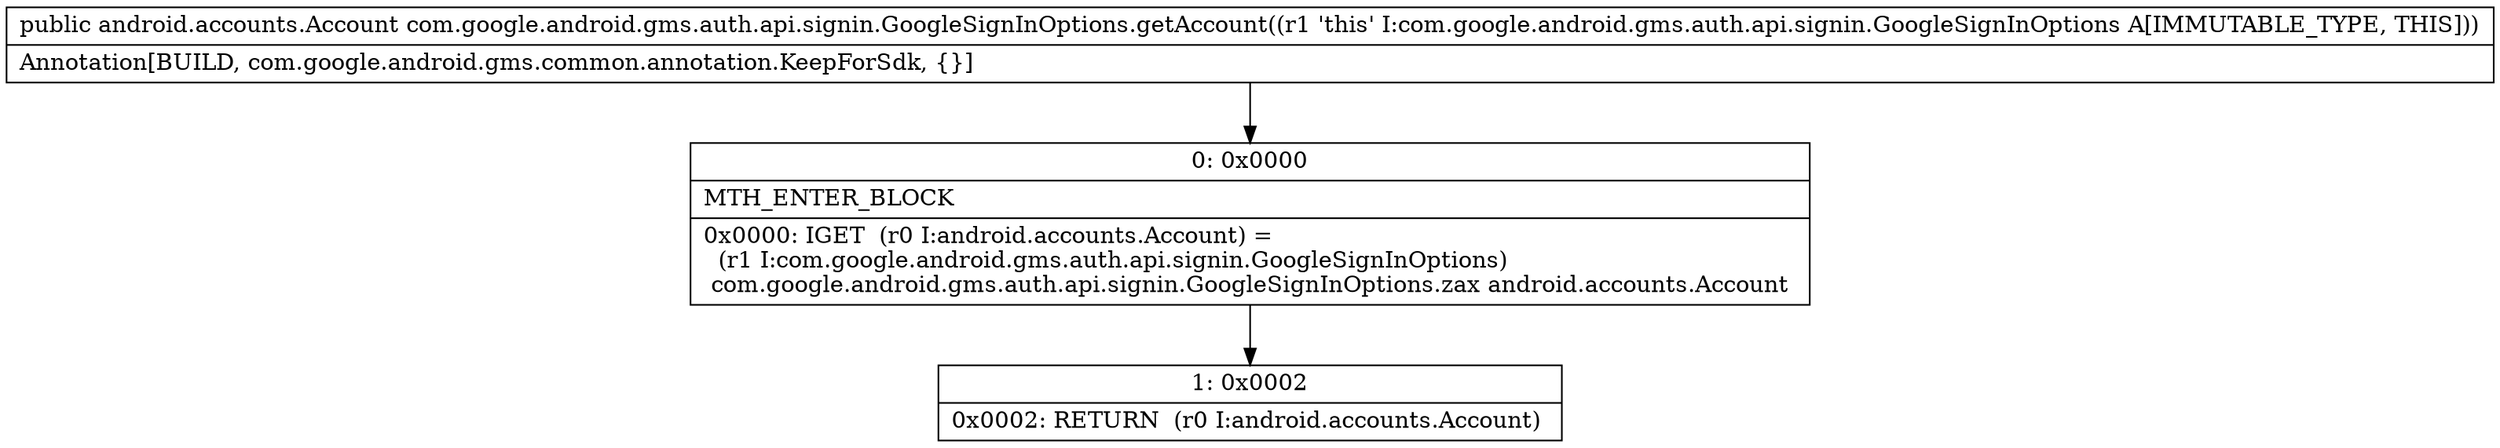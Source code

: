 digraph "CFG forcom.google.android.gms.auth.api.signin.GoogleSignInOptions.getAccount()Landroid\/accounts\/Account;" {
Node_0 [shape=record,label="{0\:\ 0x0000|MTH_ENTER_BLOCK\l|0x0000: IGET  (r0 I:android.accounts.Account) = \l  (r1 I:com.google.android.gms.auth.api.signin.GoogleSignInOptions)\l com.google.android.gms.auth.api.signin.GoogleSignInOptions.zax android.accounts.Account \l}"];
Node_1 [shape=record,label="{1\:\ 0x0002|0x0002: RETURN  (r0 I:android.accounts.Account) \l}"];
MethodNode[shape=record,label="{public android.accounts.Account com.google.android.gms.auth.api.signin.GoogleSignInOptions.getAccount((r1 'this' I:com.google.android.gms.auth.api.signin.GoogleSignInOptions A[IMMUTABLE_TYPE, THIS]))  | Annotation[BUILD, com.google.android.gms.common.annotation.KeepForSdk, \{\}]\l}"];
MethodNode -> Node_0;
Node_0 -> Node_1;
}

